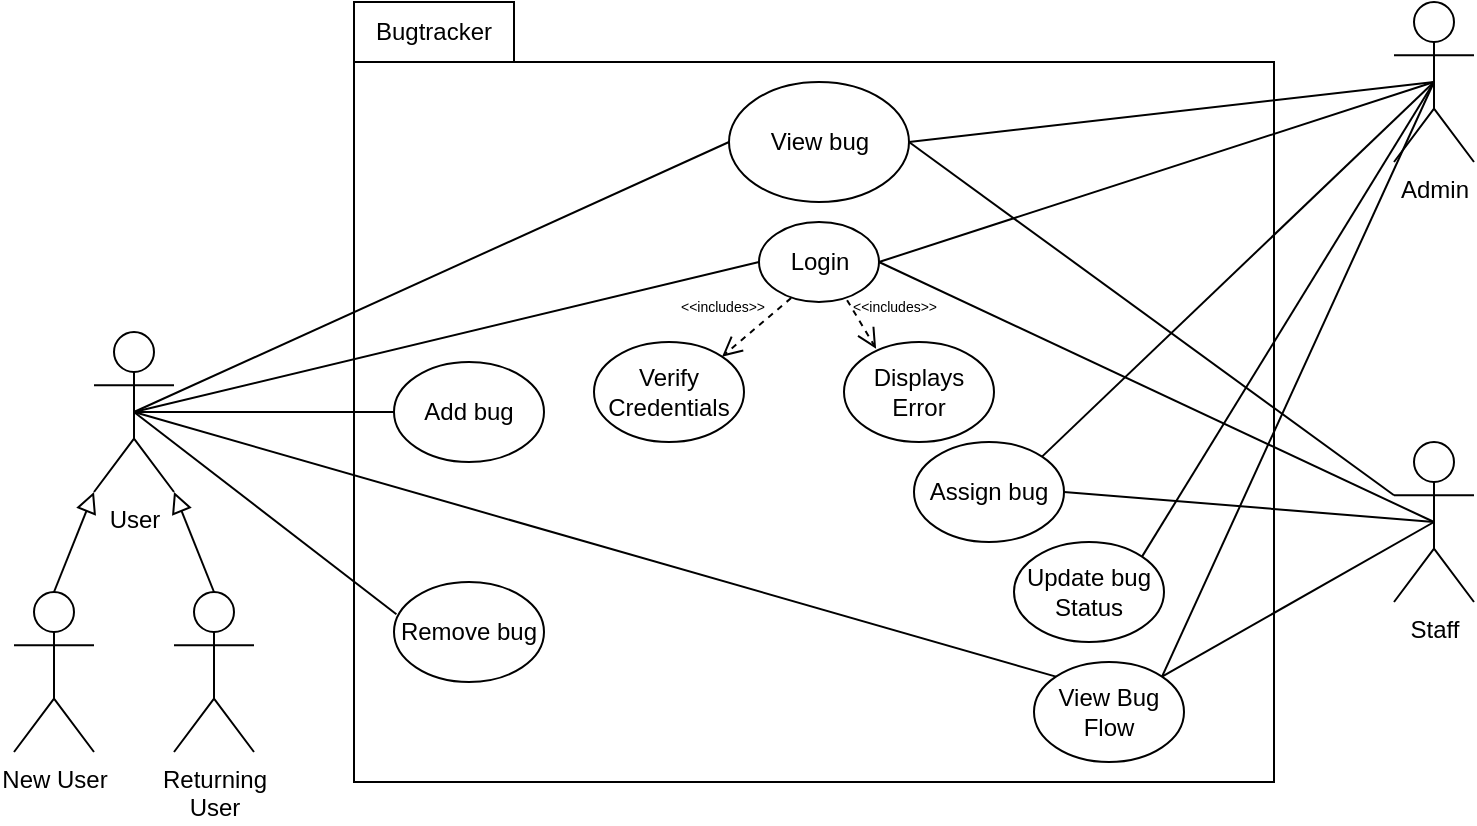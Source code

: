 <mxfile version="14.8.0" type="device"><diagram id="htUOql4fmRfIhIsS9D7E" name="Page-1"><mxGraphModel dx="1038" dy="547" grid="1" gridSize="10" guides="1" tooltips="1" connect="1" arrows="1" fold="1" page="1" pageScale="1" pageWidth="850" pageHeight="1100" math="0" shadow="0"><root><mxCell id="0"/><mxCell id="1" parent="0"/><mxCell id="-09R4YyhZi9bOKs-OK6l-1" value="" style="shape=folder;fontStyle=1;tabWidth=80;tabHeight=30;tabPosition=left;html=1;boundedLbl=1;" parent="1" vertex="1"><mxGeometry x="240" y="80" width="460" height="390" as="geometry"/></mxCell><mxCell id="-09R4YyhZi9bOKs-OK6l-2" value="Bugtracker" style="text;html=1;strokeColor=none;fillColor=none;align=center;verticalAlign=middle;whiteSpace=wrap;rounded=0;" parent="1" vertex="1"><mxGeometry x="240" y="80" width="80" height="30" as="geometry"/></mxCell><mxCell id="-09R4YyhZi9bOKs-OK6l-3" value="User" style="shape=umlActor;verticalLabelPosition=bottom;verticalAlign=top;html=1;outlineConnect=0;" parent="1" vertex="1"><mxGeometry x="110" y="245" width="40" height="80" as="geometry"/></mxCell><mxCell id="-09R4YyhZi9bOKs-OK6l-6" value="Admin" style="shape=umlActor;verticalLabelPosition=bottom;verticalAlign=top;html=1;outlineConnect=0;" parent="1" vertex="1"><mxGeometry x="760" y="80" width="40" height="80" as="geometry"/></mxCell><mxCell id="-09R4YyhZi9bOKs-OK6l-9" value="View bug" style="ellipse;whiteSpace=wrap;html=1;" parent="1" vertex="1"><mxGeometry x="427.5" y="120" width="90" height="60" as="geometry"/></mxCell><mxCell id="-09R4YyhZi9bOKs-OK6l-10" value="Add bug" style="ellipse;whiteSpace=wrap;html=1;" parent="1" vertex="1"><mxGeometry x="260" y="260" width="75" height="50" as="geometry"/></mxCell><mxCell id="-09R4YyhZi9bOKs-OK6l-14" value="" style="endArrow=none;html=1;entryX=0;entryY=0.5;entryDx=0;entryDy=0;exitX=0.5;exitY=0.5;exitDx=0;exitDy=0;exitPerimeter=0;" parent="1" source="-09R4YyhZi9bOKs-OK6l-3" target="-09R4YyhZi9bOKs-OK6l-9" edge="1"><mxGeometry width="50" height="50" relative="1" as="geometry"><mxPoint x="95" y="160" as="sourcePoint"/><mxPoint x="390.28" y="100" as="targetPoint"/></mxGeometry></mxCell><mxCell id="-09R4YyhZi9bOKs-OK6l-15" value="" style="endArrow=none;html=1;entryX=0;entryY=0.5;entryDx=0;entryDy=0;exitX=0.5;exitY=0.5;exitDx=0;exitDy=0;exitPerimeter=0;" parent="1" source="-09R4YyhZi9bOKs-OK6l-3" target="-09R4YyhZi9bOKs-OK6l-10" edge="1"><mxGeometry width="50" height="50" relative="1" as="geometry"><mxPoint x="105" y="170" as="sourcePoint"/><mxPoint x="400.28" y="110" as="targetPoint"/></mxGeometry></mxCell><mxCell id="-09R4YyhZi9bOKs-OK6l-16" value="Login" style="ellipse;whiteSpace=wrap;html=1;" parent="1" vertex="1"><mxGeometry x="442.5" y="190" width="60" height="40" as="geometry"/></mxCell><mxCell id="-09R4YyhZi9bOKs-OK6l-19" value="" style="endArrow=none;html=1;entryX=1;entryY=0.5;entryDx=0;entryDy=0;exitX=0.5;exitY=0.5;exitDx=0;exitDy=0;exitPerimeter=0;" parent="1" source="-09R4YyhZi9bOKs-OK6l-6" target="-09R4YyhZi9bOKs-OK6l-9" edge="1"><mxGeometry width="50" height="50" relative="1" as="geometry"><mxPoint x="660" y="160" as="sourcePoint"/><mxPoint x="480.28" y="100" as="targetPoint"/></mxGeometry></mxCell><mxCell id="-09R4YyhZi9bOKs-OK6l-20" value="Remove bug" style="ellipse;whiteSpace=wrap;html=1;" parent="1" vertex="1"><mxGeometry x="260" y="370" width="75" height="50" as="geometry"/></mxCell><mxCell id="-09R4YyhZi9bOKs-OK6l-22" value="" style="endArrow=none;html=1;entryX=0.016;entryY=0.323;entryDx=0;entryDy=0;exitX=0.5;exitY=0.5;exitDx=0;exitDy=0;exitPerimeter=0;entryPerimeter=0;" parent="1" source="-09R4YyhZi9bOKs-OK6l-3" target="-09R4YyhZi9bOKs-OK6l-20" edge="1"><mxGeometry width="50" height="50" relative="1" as="geometry"><mxPoint x="180" y="255" as="sourcePoint"/><mxPoint x="320" y="255" as="targetPoint"/></mxGeometry></mxCell><mxCell id="-09R4YyhZi9bOKs-OK6l-26" value="Assign bug" style="ellipse;whiteSpace=wrap;html=1;" parent="1" vertex="1"><mxGeometry x="520" y="300" width="75" height="50" as="geometry"/></mxCell><mxCell id="-09R4YyhZi9bOKs-OK6l-28" value="Update bug&lt;br&gt;Status" style="ellipse;whiteSpace=wrap;html=1;" parent="1" vertex="1"><mxGeometry x="570" y="350" width="75" height="50" as="geometry"/></mxCell><mxCell id="-09R4YyhZi9bOKs-OK6l-32" value="" style="endArrow=none;html=1;entryX=1;entryY=0;entryDx=0;entryDy=0;exitX=0.5;exitY=0.5;exitDx=0;exitDy=0;exitPerimeter=0;" parent="1" source="-09R4YyhZi9bOKs-OK6l-6" target="-09R4YyhZi9bOKs-OK6l-26" edge="1"><mxGeometry width="50" height="50" relative="1" as="geometry"><mxPoint x="680" y="260" as="sourcePoint"/><mxPoint x="480" y="170" as="targetPoint"/></mxGeometry></mxCell><mxCell id="-09R4YyhZi9bOKs-OK6l-33" value="" style="endArrow=none;html=1;entryX=1;entryY=0;entryDx=0;entryDy=0;exitX=0.5;exitY=0.5;exitDx=0;exitDy=0;exitPerimeter=0;" parent="1" source="-09R4YyhZi9bOKs-OK6l-6" target="-09R4YyhZi9bOKs-OK6l-28" edge="1"><mxGeometry width="50" height="50" relative="1" as="geometry"><mxPoint x="680" y="260" as="sourcePoint"/><mxPoint x="560" y="250" as="targetPoint"/></mxGeometry></mxCell><mxCell id="-09R4YyhZi9bOKs-OK6l-35" value="" style="endArrow=none;html=1;entryX=1;entryY=0.5;entryDx=0;entryDy=0;exitX=0.5;exitY=0.5;exitDx=0;exitDy=0;exitPerimeter=0;" parent="1" source="-09R4YyhZi9bOKs-OK6l-6" target="-09R4YyhZi9bOKs-OK6l-16" edge="1"><mxGeometry width="50" height="50" relative="1" as="geometry"><mxPoint x="730" y="330" as="sourcePoint"/><mxPoint x="600" y="320" as="targetPoint"/></mxGeometry></mxCell><mxCell id="-09R4YyhZi9bOKs-OK6l-36" value="" style="endArrow=none;html=1;entryX=0;entryY=0.5;entryDx=0;entryDy=0;exitX=0.5;exitY=0.5;exitDx=0;exitDy=0;exitPerimeter=0;" parent="1" source="-09R4YyhZi9bOKs-OK6l-3" target="-09R4YyhZi9bOKs-OK6l-16" edge="1"><mxGeometry width="50" height="50" relative="1" as="geometry"><mxPoint x="150" y="245" as="sourcePoint"/><mxPoint x="280" y="290" as="targetPoint"/></mxGeometry></mxCell><mxCell id="-09R4YyhZi9bOKs-OK6l-37" value="Verify Credentials" style="ellipse;whiteSpace=wrap;html=1;" parent="1" vertex="1"><mxGeometry x="360" y="250" width="75" height="50" as="geometry"/></mxCell><mxCell id="-09R4YyhZi9bOKs-OK6l-38" value="Displays Error" style="ellipse;whiteSpace=wrap;html=1;" parent="1" vertex="1"><mxGeometry x="485" y="250" width="75" height="50" as="geometry"/></mxCell><mxCell id="-09R4YyhZi9bOKs-OK6l-39" value="&lt;font style=&quot;font-size: 7px&quot;&gt;&amp;lt;&amp;lt;includes&amp;gt;&amp;gt;&lt;/font&gt;" style="endArrow=open;startArrow=none;endFill=0;startFill=0;endSize=8;html=1;verticalAlign=bottom;dashed=1;labelBackgroundColor=none;exitX=0.268;exitY=0.95;exitDx=0;exitDy=0;entryX=1;entryY=0;entryDx=0;entryDy=0;exitPerimeter=0;" parent="1" source="-09R4YyhZi9bOKs-OK6l-16" target="-09R4YyhZi9bOKs-OK6l-37" edge="1"><mxGeometry x="0.505" y="-13" width="160" relative="1" as="geometry"><mxPoint x="330" y="300" as="sourcePoint"/><mxPoint x="490" y="300" as="targetPoint"/><mxPoint as="offset"/></mxGeometry></mxCell><mxCell id="-09R4YyhZi9bOKs-OK6l-40" value="&lt;font style=&quot;font-size: 7px&quot;&gt;&amp;lt;&amp;lt;includes&amp;gt;&amp;gt;&lt;/font&gt;" style="endArrow=open;startArrow=none;endFill=0;startFill=0;endSize=8;html=1;verticalAlign=bottom;dashed=1;labelBackgroundColor=none;exitX=0.734;exitY=0.977;exitDx=0;exitDy=0;entryX=0.214;entryY=0.067;entryDx=0;entryDy=0;exitPerimeter=0;entryPerimeter=0;" parent="1" source="-09R4YyhZi9bOKs-OK6l-16" target="-09R4YyhZi9bOKs-OK6l-38" edge="1"><mxGeometry x="0.514" y="15" width="160" relative="1" as="geometry"><mxPoint x="408.9" y="250.12" as="sourcePoint"/><mxPoint x="373.8" y="271.4" as="targetPoint"/><mxPoint as="offset"/></mxGeometry></mxCell><mxCell id="-09R4YyhZi9bOKs-OK6l-41" value="Returning&lt;br&gt;User" style="shape=umlActor;verticalLabelPosition=bottom;verticalAlign=top;html=1;outlineConnect=0;" parent="1" vertex="1"><mxGeometry x="150" y="375" width="40" height="80" as="geometry"/></mxCell><mxCell id="-09R4YyhZi9bOKs-OK6l-42" value="New User" style="shape=umlActor;verticalLabelPosition=bottom;verticalAlign=top;html=1;outlineConnect=0;" parent="1" vertex="1"><mxGeometry x="70" y="375" width="40" height="80" as="geometry"/></mxCell><mxCell id="-09R4YyhZi9bOKs-OK6l-51" value="" style="endArrow=block;html=1;rounded=0;align=center;verticalAlign=bottom;endFill=0;labelBackgroundColor=none;endSize=8;exitX=0.5;exitY=0;exitDx=0;exitDy=0;exitPerimeter=0;entryX=0;entryY=1;entryDx=0;entryDy=0;entryPerimeter=0;" parent="1" source="-09R4YyhZi9bOKs-OK6l-42" target="-09R4YyhZi9bOKs-OK6l-3" edge="1"><mxGeometry relative="1" as="geometry"><mxPoint x="350" y="345" as="sourcePoint"/><mxPoint x="510" y="345" as="targetPoint"/></mxGeometry></mxCell><mxCell id="-09R4YyhZi9bOKs-OK6l-52" value="" style="resizable=0;html=1;align=center;verticalAlign=top;labelBackgroundColor=none;" parent="-09R4YyhZi9bOKs-OK6l-51" connectable="0" vertex="1"><mxGeometry relative="1" as="geometry"/></mxCell><mxCell id="-09R4YyhZi9bOKs-OK6l-53" value="" style="endArrow=block;html=1;rounded=0;align=center;verticalAlign=bottom;endFill=0;labelBackgroundColor=none;endSize=8;exitX=0.5;exitY=0;exitDx=0;exitDy=0;exitPerimeter=0;entryX=1;entryY=1;entryDx=0;entryDy=0;entryPerimeter=0;" parent="1" source="-09R4YyhZi9bOKs-OK6l-41" target="-09R4YyhZi9bOKs-OK6l-3" edge="1"><mxGeometry relative="1" as="geometry"><mxPoint x="100" y="385" as="sourcePoint"/><mxPoint x="122.222" y="335" as="targetPoint"/></mxGeometry></mxCell><mxCell id="-09R4YyhZi9bOKs-OK6l-54" value="" style="resizable=0;html=1;align=center;verticalAlign=top;labelBackgroundColor=none;" parent="-09R4YyhZi9bOKs-OK6l-53" connectable="0" vertex="1"><mxGeometry relative="1" as="geometry"/></mxCell><mxCell id="FVWjczqrurYDu4uLLO4q-3" value="Staff" style="shape=umlActor;verticalLabelPosition=bottom;verticalAlign=top;html=1;outlineConnect=0;" parent="1" vertex="1"><mxGeometry x="760" y="300" width="40" height="80" as="geometry"/></mxCell><mxCell id="FVWjczqrurYDu4uLLO4q-4" value="View Bug Flow" style="ellipse;whiteSpace=wrap;html=1;" parent="1" vertex="1"><mxGeometry x="580" y="410" width="75" height="50" as="geometry"/></mxCell><mxCell id="FVWjczqrurYDu4uLLO4q-5" value="" style="endArrow=none;html=1;entryX=1;entryY=0;entryDx=0;entryDy=0;exitX=0.5;exitY=0.5;exitDx=0;exitDy=0;exitPerimeter=0;" parent="1" source="-09R4YyhZi9bOKs-OK6l-6" target="FVWjczqrurYDu4uLLO4q-4" edge="1"><mxGeometry width="50" height="50" relative="1" as="geometry"><mxPoint x="730" y="240" as="sourcePoint"/><mxPoint x="574.017" y="357.322" as="targetPoint"/></mxGeometry></mxCell><mxCell id="FVWjczqrurYDu4uLLO4q-6" value="" style="endArrow=none;html=1;entryX=1;entryY=0;entryDx=0;entryDy=0;exitX=0.5;exitY=0.5;exitDx=0;exitDy=0;exitPerimeter=0;" parent="1" source="FVWjczqrurYDu4uLLO4q-3" target="FVWjczqrurYDu4uLLO4q-4" edge="1"><mxGeometry width="50" height="50" relative="1" as="geometry"><mxPoint x="730" y="240" as="sourcePoint"/><mxPoint x="574.017" y="417.322" as="targetPoint"/></mxGeometry></mxCell><mxCell id="FVWjczqrurYDu4uLLO4q-8" value="" style="endArrow=none;html=1;entryX=1;entryY=0.5;entryDx=0;entryDy=0;exitX=0;exitY=0.333;exitDx=0;exitDy=0;exitPerimeter=0;" parent="1" source="FVWjczqrurYDu4uLLO4q-3" target="-09R4YyhZi9bOKs-OK6l-9" edge="1"><mxGeometry width="50" height="50" relative="1" as="geometry"><mxPoint x="750" y="260" as="sourcePoint"/><mxPoint x="594.017" y="437.322" as="targetPoint"/></mxGeometry></mxCell><mxCell id="FVWjczqrurYDu4uLLO4q-10" value="" style="endArrow=none;html=1;entryX=1;entryY=0.5;entryDx=0;entryDy=0;exitX=0.5;exitY=0.5;exitDx=0;exitDy=0;exitPerimeter=0;" parent="1" source="FVWjczqrurYDu4uLLO4q-3" target="-09R4YyhZi9bOKs-OK6l-16" edge="1"><mxGeometry width="50" height="50" relative="1" as="geometry"><mxPoint x="800" y="170" as="sourcePoint"/><mxPoint x="465.28" y="220" as="targetPoint"/></mxGeometry></mxCell><mxCell id="FVWjczqrurYDu4uLLO4q-11" value="" style="endArrow=none;html=1;entryX=1;entryY=0.5;entryDx=0;entryDy=0;exitX=0.5;exitY=0.5;exitDx=0;exitDy=0;exitPerimeter=0;" parent="1" source="FVWjczqrurYDu4uLLO4q-3" target="-09R4YyhZi9bOKs-OK6l-26" edge="1"><mxGeometry width="50" height="50" relative="1" as="geometry"><mxPoint x="800" y="270" as="sourcePoint"/><mxPoint x="685" y="425.0" as="targetPoint"/></mxGeometry></mxCell><mxCell id="FVWjczqrurYDu4uLLO4q-13" value="" style="endArrow=none;html=1;entryX=0;entryY=0;entryDx=0;entryDy=0;exitX=0.5;exitY=0.5;exitDx=0;exitDy=0;exitPerimeter=0;" parent="1" source="-09R4YyhZi9bOKs-OK6l-3" target="FVWjczqrurYDu4uLLO4q-4" edge="1"><mxGeometry width="50" height="50" relative="1" as="geometry"><mxPoint x="140" y="295" as="sourcePoint"/><mxPoint x="270.0" y="375" as="targetPoint"/></mxGeometry></mxCell></root></mxGraphModel></diagram></mxfile>